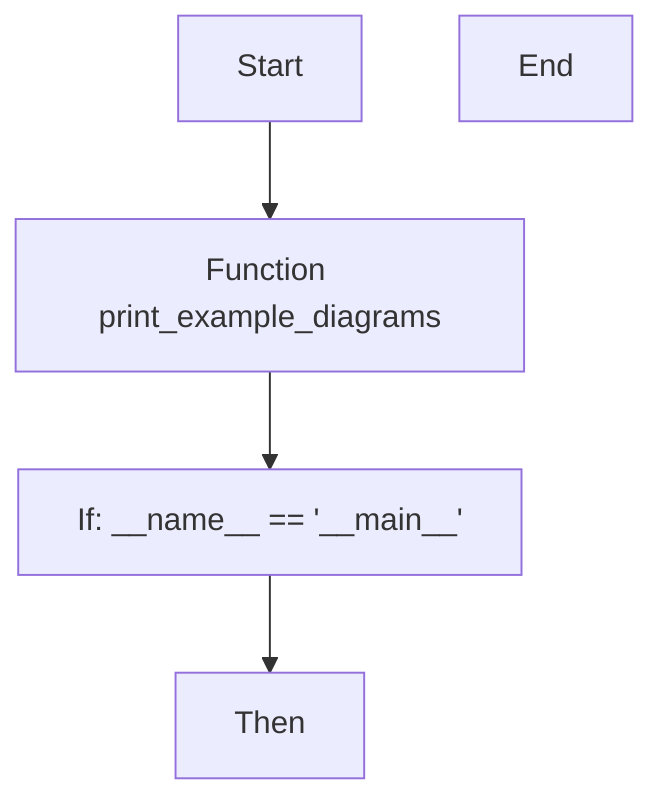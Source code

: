 flowchart TD
Start["Start"]
node1["Function print_example_diagrams"]
Start --> node1
node2["If: __name__ == '__main__'"]
node1 --> node2
node3["Then"]
node2 --> node3
End["End"]